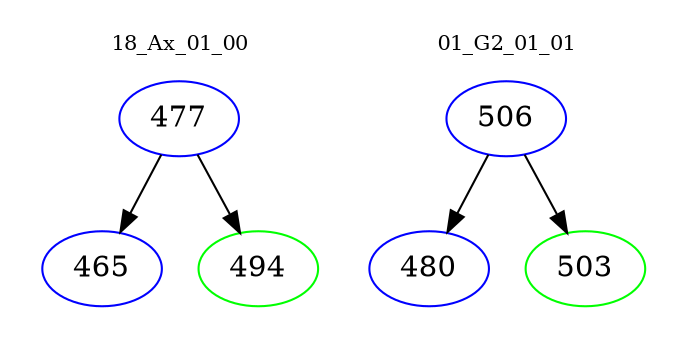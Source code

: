 digraph{
subgraph cluster_0 {
color = white
label = "18_Ax_01_00";
fontsize=10;
T0_477 [label="477", color="blue"]
T0_477 -> T0_465 [color="black"]
T0_465 [label="465", color="blue"]
T0_477 -> T0_494 [color="black"]
T0_494 [label="494", color="green"]
}
subgraph cluster_1 {
color = white
label = "01_G2_01_01";
fontsize=10;
T1_506 [label="506", color="blue"]
T1_506 -> T1_480 [color="black"]
T1_480 [label="480", color="blue"]
T1_506 -> T1_503 [color="black"]
T1_503 [label="503", color="green"]
}
}
